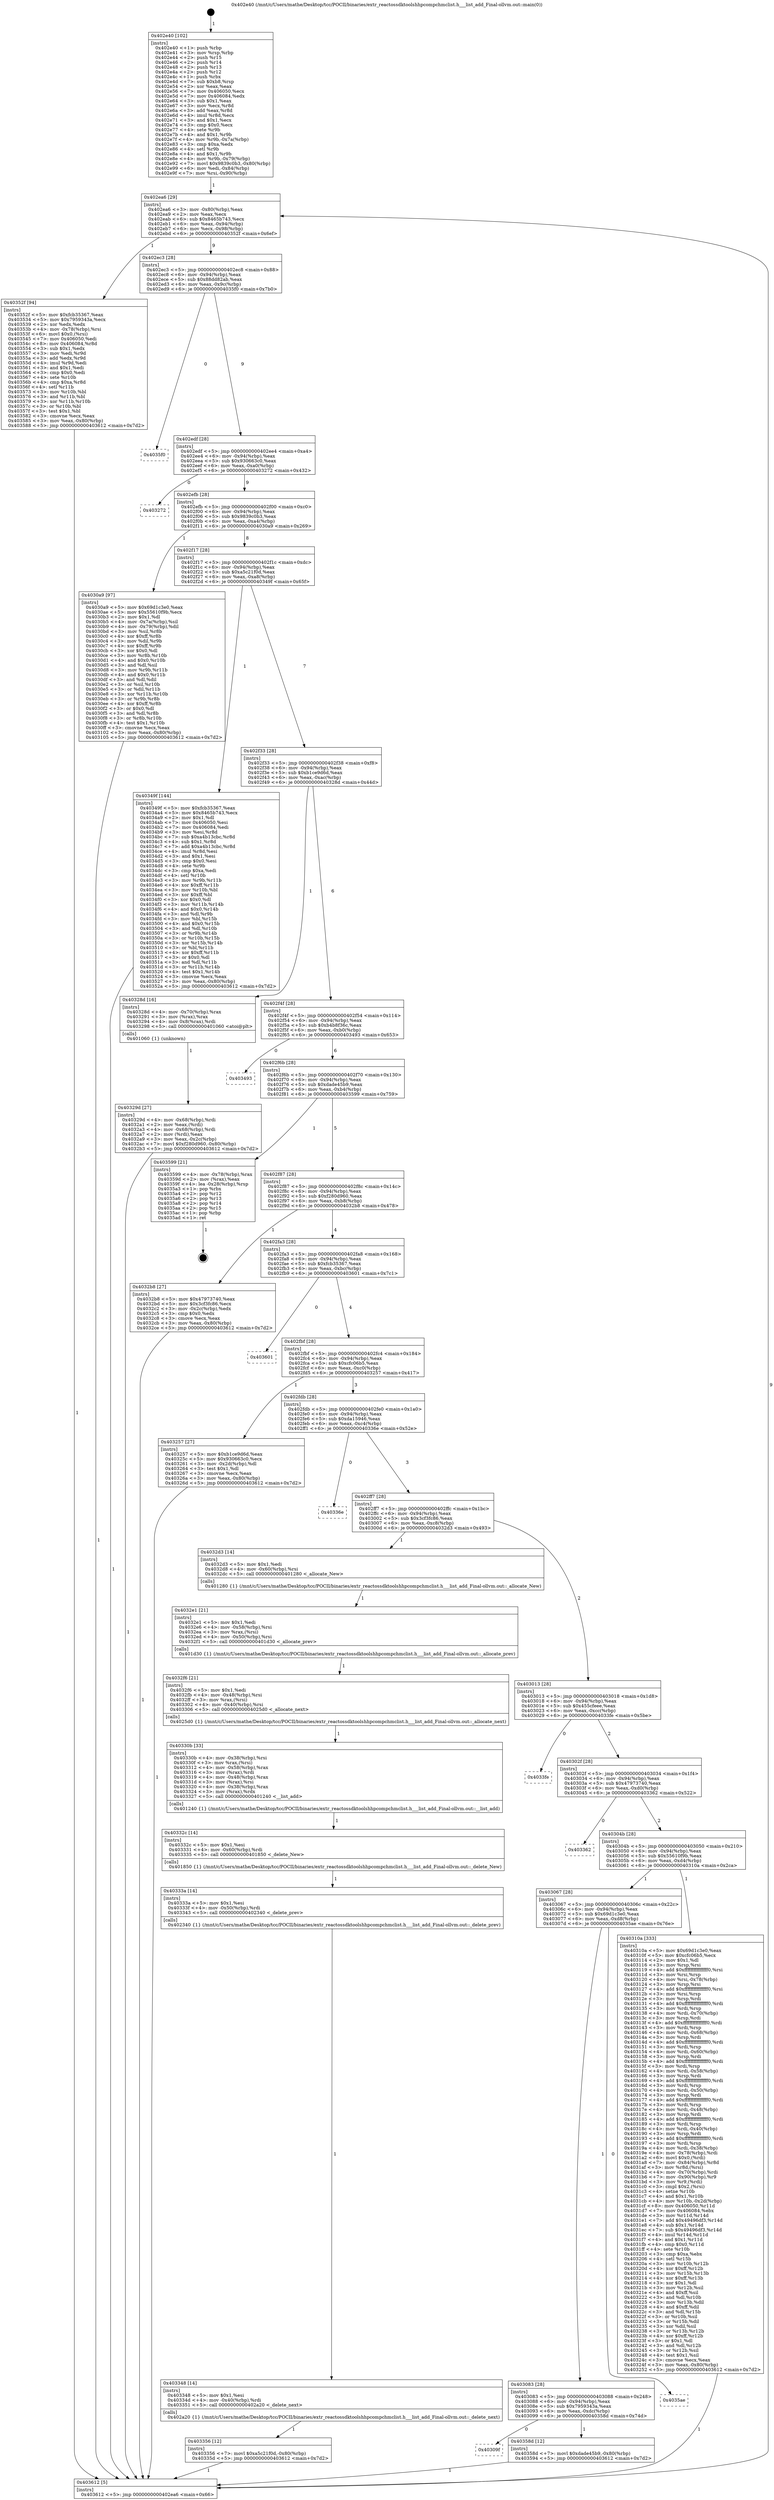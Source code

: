 digraph "0x402e40" {
  label = "0x402e40 (/mnt/c/Users/mathe/Desktop/tcc/POCII/binaries/extr_reactossdktoolshhpcompchmclist.h___list_add_Final-ollvm.out::main(0))"
  labelloc = "t"
  node[shape=record]

  Entry [label="",width=0.3,height=0.3,shape=circle,fillcolor=black,style=filled]
  "0x402ea6" [label="{
     0x402ea6 [29]\l
     | [instrs]\l
     &nbsp;&nbsp;0x402ea6 \<+3\>: mov -0x80(%rbp),%eax\l
     &nbsp;&nbsp;0x402ea9 \<+2\>: mov %eax,%ecx\l
     &nbsp;&nbsp;0x402eab \<+6\>: sub $0x8465b743,%ecx\l
     &nbsp;&nbsp;0x402eb1 \<+6\>: mov %eax,-0x94(%rbp)\l
     &nbsp;&nbsp;0x402eb7 \<+6\>: mov %ecx,-0x98(%rbp)\l
     &nbsp;&nbsp;0x402ebd \<+6\>: je 000000000040352f \<main+0x6ef\>\l
  }"]
  "0x40352f" [label="{
     0x40352f [94]\l
     | [instrs]\l
     &nbsp;&nbsp;0x40352f \<+5\>: mov $0xfcb35367,%eax\l
     &nbsp;&nbsp;0x403534 \<+5\>: mov $0x7959343a,%ecx\l
     &nbsp;&nbsp;0x403539 \<+2\>: xor %edx,%edx\l
     &nbsp;&nbsp;0x40353b \<+4\>: mov -0x78(%rbp),%rsi\l
     &nbsp;&nbsp;0x40353f \<+6\>: movl $0x0,(%rsi)\l
     &nbsp;&nbsp;0x403545 \<+7\>: mov 0x406050,%edi\l
     &nbsp;&nbsp;0x40354c \<+8\>: mov 0x406084,%r8d\l
     &nbsp;&nbsp;0x403554 \<+3\>: sub $0x1,%edx\l
     &nbsp;&nbsp;0x403557 \<+3\>: mov %edi,%r9d\l
     &nbsp;&nbsp;0x40355a \<+3\>: add %edx,%r9d\l
     &nbsp;&nbsp;0x40355d \<+4\>: imul %r9d,%edi\l
     &nbsp;&nbsp;0x403561 \<+3\>: and $0x1,%edi\l
     &nbsp;&nbsp;0x403564 \<+3\>: cmp $0x0,%edi\l
     &nbsp;&nbsp;0x403567 \<+4\>: sete %r10b\l
     &nbsp;&nbsp;0x40356b \<+4\>: cmp $0xa,%r8d\l
     &nbsp;&nbsp;0x40356f \<+4\>: setl %r11b\l
     &nbsp;&nbsp;0x403573 \<+3\>: mov %r10b,%bl\l
     &nbsp;&nbsp;0x403576 \<+3\>: and %r11b,%bl\l
     &nbsp;&nbsp;0x403579 \<+3\>: xor %r11b,%r10b\l
     &nbsp;&nbsp;0x40357c \<+3\>: or %r10b,%bl\l
     &nbsp;&nbsp;0x40357f \<+3\>: test $0x1,%bl\l
     &nbsp;&nbsp;0x403582 \<+3\>: cmovne %ecx,%eax\l
     &nbsp;&nbsp;0x403585 \<+3\>: mov %eax,-0x80(%rbp)\l
     &nbsp;&nbsp;0x403588 \<+5\>: jmp 0000000000403612 \<main+0x7d2\>\l
  }"]
  "0x402ec3" [label="{
     0x402ec3 [28]\l
     | [instrs]\l
     &nbsp;&nbsp;0x402ec3 \<+5\>: jmp 0000000000402ec8 \<main+0x88\>\l
     &nbsp;&nbsp;0x402ec8 \<+6\>: mov -0x94(%rbp),%eax\l
     &nbsp;&nbsp;0x402ece \<+5\>: sub $0x88dd82ab,%eax\l
     &nbsp;&nbsp;0x402ed3 \<+6\>: mov %eax,-0x9c(%rbp)\l
     &nbsp;&nbsp;0x402ed9 \<+6\>: je 00000000004035f0 \<main+0x7b0\>\l
  }"]
  Exit [label="",width=0.3,height=0.3,shape=circle,fillcolor=black,style=filled,peripheries=2]
  "0x4035f0" [label="{
     0x4035f0\l
  }", style=dashed]
  "0x402edf" [label="{
     0x402edf [28]\l
     | [instrs]\l
     &nbsp;&nbsp;0x402edf \<+5\>: jmp 0000000000402ee4 \<main+0xa4\>\l
     &nbsp;&nbsp;0x402ee4 \<+6\>: mov -0x94(%rbp),%eax\l
     &nbsp;&nbsp;0x402eea \<+5\>: sub $0x930663c0,%eax\l
     &nbsp;&nbsp;0x402eef \<+6\>: mov %eax,-0xa0(%rbp)\l
     &nbsp;&nbsp;0x402ef5 \<+6\>: je 0000000000403272 \<main+0x432\>\l
  }"]
  "0x40309f" [label="{
     0x40309f\l
  }", style=dashed]
  "0x403272" [label="{
     0x403272\l
  }", style=dashed]
  "0x402efb" [label="{
     0x402efb [28]\l
     | [instrs]\l
     &nbsp;&nbsp;0x402efb \<+5\>: jmp 0000000000402f00 \<main+0xc0\>\l
     &nbsp;&nbsp;0x402f00 \<+6\>: mov -0x94(%rbp),%eax\l
     &nbsp;&nbsp;0x402f06 \<+5\>: sub $0x9839c0b3,%eax\l
     &nbsp;&nbsp;0x402f0b \<+6\>: mov %eax,-0xa4(%rbp)\l
     &nbsp;&nbsp;0x402f11 \<+6\>: je 00000000004030a9 \<main+0x269\>\l
  }"]
  "0x40358d" [label="{
     0x40358d [12]\l
     | [instrs]\l
     &nbsp;&nbsp;0x40358d \<+7\>: movl $0xdade45b9,-0x80(%rbp)\l
     &nbsp;&nbsp;0x403594 \<+5\>: jmp 0000000000403612 \<main+0x7d2\>\l
  }"]
  "0x4030a9" [label="{
     0x4030a9 [97]\l
     | [instrs]\l
     &nbsp;&nbsp;0x4030a9 \<+5\>: mov $0x69d1c3e0,%eax\l
     &nbsp;&nbsp;0x4030ae \<+5\>: mov $0x55610f9b,%ecx\l
     &nbsp;&nbsp;0x4030b3 \<+2\>: mov $0x1,%dl\l
     &nbsp;&nbsp;0x4030b5 \<+4\>: mov -0x7a(%rbp),%sil\l
     &nbsp;&nbsp;0x4030b9 \<+4\>: mov -0x79(%rbp),%dil\l
     &nbsp;&nbsp;0x4030bd \<+3\>: mov %sil,%r8b\l
     &nbsp;&nbsp;0x4030c0 \<+4\>: xor $0xff,%r8b\l
     &nbsp;&nbsp;0x4030c4 \<+3\>: mov %dil,%r9b\l
     &nbsp;&nbsp;0x4030c7 \<+4\>: xor $0xff,%r9b\l
     &nbsp;&nbsp;0x4030cb \<+3\>: xor $0x0,%dl\l
     &nbsp;&nbsp;0x4030ce \<+3\>: mov %r8b,%r10b\l
     &nbsp;&nbsp;0x4030d1 \<+4\>: and $0x0,%r10b\l
     &nbsp;&nbsp;0x4030d5 \<+3\>: and %dl,%sil\l
     &nbsp;&nbsp;0x4030d8 \<+3\>: mov %r9b,%r11b\l
     &nbsp;&nbsp;0x4030db \<+4\>: and $0x0,%r11b\l
     &nbsp;&nbsp;0x4030df \<+3\>: and %dl,%dil\l
     &nbsp;&nbsp;0x4030e2 \<+3\>: or %sil,%r10b\l
     &nbsp;&nbsp;0x4030e5 \<+3\>: or %dil,%r11b\l
     &nbsp;&nbsp;0x4030e8 \<+3\>: xor %r11b,%r10b\l
     &nbsp;&nbsp;0x4030eb \<+3\>: or %r9b,%r8b\l
     &nbsp;&nbsp;0x4030ee \<+4\>: xor $0xff,%r8b\l
     &nbsp;&nbsp;0x4030f2 \<+3\>: or $0x0,%dl\l
     &nbsp;&nbsp;0x4030f5 \<+3\>: and %dl,%r8b\l
     &nbsp;&nbsp;0x4030f8 \<+3\>: or %r8b,%r10b\l
     &nbsp;&nbsp;0x4030fb \<+4\>: test $0x1,%r10b\l
     &nbsp;&nbsp;0x4030ff \<+3\>: cmovne %ecx,%eax\l
     &nbsp;&nbsp;0x403102 \<+3\>: mov %eax,-0x80(%rbp)\l
     &nbsp;&nbsp;0x403105 \<+5\>: jmp 0000000000403612 \<main+0x7d2\>\l
  }"]
  "0x402f17" [label="{
     0x402f17 [28]\l
     | [instrs]\l
     &nbsp;&nbsp;0x402f17 \<+5\>: jmp 0000000000402f1c \<main+0xdc\>\l
     &nbsp;&nbsp;0x402f1c \<+6\>: mov -0x94(%rbp),%eax\l
     &nbsp;&nbsp;0x402f22 \<+5\>: sub $0xa5c21f0d,%eax\l
     &nbsp;&nbsp;0x402f27 \<+6\>: mov %eax,-0xa8(%rbp)\l
     &nbsp;&nbsp;0x402f2d \<+6\>: je 000000000040349f \<main+0x65f\>\l
  }"]
  "0x403612" [label="{
     0x403612 [5]\l
     | [instrs]\l
     &nbsp;&nbsp;0x403612 \<+5\>: jmp 0000000000402ea6 \<main+0x66\>\l
  }"]
  "0x402e40" [label="{
     0x402e40 [102]\l
     | [instrs]\l
     &nbsp;&nbsp;0x402e40 \<+1\>: push %rbp\l
     &nbsp;&nbsp;0x402e41 \<+3\>: mov %rsp,%rbp\l
     &nbsp;&nbsp;0x402e44 \<+2\>: push %r15\l
     &nbsp;&nbsp;0x402e46 \<+2\>: push %r14\l
     &nbsp;&nbsp;0x402e48 \<+2\>: push %r13\l
     &nbsp;&nbsp;0x402e4a \<+2\>: push %r12\l
     &nbsp;&nbsp;0x402e4c \<+1\>: push %rbx\l
     &nbsp;&nbsp;0x402e4d \<+7\>: sub $0xb8,%rsp\l
     &nbsp;&nbsp;0x402e54 \<+2\>: xor %eax,%eax\l
     &nbsp;&nbsp;0x402e56 \<+7\>: mov 0x406050,%ecx\l
     &nbsp;&nbsp;0x402e5d \<+7\>: mov 0x406084,%edx\l
     &nbsp;&nbsp;0x402e64 \<+3\>: sub $0x1,%eax\l
     &nbsp;&nbsp;0x402e67 \<+3\>: mov %ecx,%r8d\l
     &nbsp;&nbsp;0x402e6a \<+3\>: add %eax,%r8d\l
     &nbsp;&nbsp;0x402e6d \<+4\>: imul %r8d,%ecx\l
     &nbsp;&nbsp;0x402e71 \<+3\>: and $0x1,%ecx\l
     &nbsp;&nbsp;0x402e74 \<+3\>: cmp $0x0,%ecx\l
     &nbsp;&nbsp;0x402e77 \<+4\>: sete %r9b\l
     &nbsp;&nbsp;0x402e7b \<+4\>: and $0x1,%r9b\l
     &nbsp;&nbsp;0x402e7f \<+4\>: mov %r9b,-0x7a(%rbp)\l
     &nbsp;&nbsp;0x402e83 \<+3\>: cmp $0xa,%edx\l
     &nbsp;&nbsp;0x402e86 \<+4\>: setl %r9b\l
     &nbsp;&nbsp;0x402e8a \<+4\>: and $0x1,%r9b\l
     &nbsp;&nbsp;0x402e8e \<+4\>: mov %r9b,-0x79(%rbp)\l
     &nbsp;&nbsp;0x402e92 \<+7\>: movl $0x9839c0b3,-0x80(%rbp)\l
     &nbsp;&nbsp;0x402e99 \<+6\>: mov %edi,-0x84(%rbp)\l
     &nbsp;&nbsp;0x402e9f \<+7\>: mov %rsi,-0x90(%rbp)\l
  }"]
  "0x403083" [label="{
     0x403083 [28]\l
     | [instrs]\l
     &nbsp;&nbsp;0x403083 \<+5\>: jmp 0000000000403088 \<main+0x248\>\l
     &nbsp;&nbsp;0x403088 \<+6\>: mov -0x94(%rbp),%eax\l
     &nbsp;&nbsp;0x40308e \<+5\>: sub $0x7959343a,%eax\l
     &nbsp;&nbsp;0x403093 \<+6\>: mov %eax,-0xdc(%rbp)\l
     &nbsp;&nbsp;0x403099 \<+6\>: je 000000000040358d \<main+0x74d\>\l
  }"]
  "0x40349f" [label="{
     0x40349f [144]\l
     | [instrs]\l
     &nbsp;&nbsp;0x40349f \<+5\>: mov $0xfcb35367,%eax\l
     &nbsp;&nbsp;0x4034a4 \<+5\>: mov $0x8465b743,%ecx\l
     &nbsp;&nbsp;0x4034a9 \<+2\>: mov $0x1,%dl\l
     &nbsp;&nbsp;0x4034ab \<+7\>: mov 0x406050,%esi\l
     &nbsp;&nbsp;0x4034b2 \<+7\>: mov 0x406084,%edi\l
     &nbsp;&nbsp;0x4034b9 \<+3\>: mov %esi,%r8d\l
     &nbsp;&nbsp;0x4034bc \<+7\>: sub $0xa4b13cbc,%r8d\l
     &nbsp;&nbsp;0x4034c3 \<+4\>: sub $0x1,%r8d\l
     &nbsp;&nbsp;0x4034c7 \<+7\>: add $0xa4b13cbc,%r8d\l
     &nbsp;&nbsp;0x4034ce \<+4\>: imul %r8d,%esi\l
     &nbsp;&nbsp;0x4034d2 \<+3\>: and $0x1,%esi\l
     &nbsp;&nbsp;0x4034d5 \<+3\>: cmp $0x0,%esi\l
     &nbsp;&nbsp;0x4034d8 \<+4\>: sete %r9b\l
     &nbsp;&nbsp;0x4034dc \<+3\>: cmp $0xa,%edi\l
     &nbsp;&nbsp;0x4034df \<+4\>: setl %r10b\l
     &nbsp;&nbsp;0x4034e3 \<+3\>: mov %r9b,%r11b\l
     &nbsp;&nbsp;0x4034e6 \<+4\>: xor $0xff,%r11b\l
     &nbsp;&nbsp;0x4034ea \<+3\>: mov %r10b,%bl\l
     &nbsp;&nbsp;0x4034ed \<+3\>: xor $0xff,%bl\l
     &nbsp;&nbsp;0x4034f0 \<+3\>: xor $0x0,%dl\l
     &nbsp;&nbsp;0x4034f3 \<+3\>: mov %r11b,%r14b\l
     &nbsp;&nbsp;0x4034f6 \<+4\>: and $0x0,%r14b\l
     &nbsp;&nbsp;0x4034fa \<+3\>: and %dl,%r9b\l
     &nbsp;&nbsp;0x4034fd \<+3\>: mov %bl,%r15b\l
     &nbsp;&nbsp;0x403500 \<+4\>: and $0x0,%r15b\l
     &nbsp;&nbsp;0x403504 \<+3\>: and %dl,%r10b\l
     &nbsp;&nbsp;0x403507 \<+3\>: or %r9b,%r14b\l
     &nbsp;&nbsp;0x40350a \<+3\>: or %r10b,%r15b\l
     &nbsp;&nbsp;0x40350d \<+3\>: xor %r15b,%r14b\l
     &nbsp;&nbsp;0x403510 \<+3\>: or %bl,%r11b\l
     &nbsp;&nbsp;0x403513 \<+4\>: xor $0xff,%r11b\l
     &nbsp;&nbsp;0x403517 \<+3\>: or $0x0,%dl\l
     &nbsp;&nbsp;0x40351a \<+3\>: and %dl,%r11b\l
     &nbsp;&nbsp;0x40351d \<+3\>: or %r11b,%r14b\l
     &nbsp;&nbsp;0x403520 \<+4\>: test $0x1,%r14b\l
     &nbsp;&nbsp;0x403524 \<+3\>: cmovne %ecx,%eax\l
     &nbsp;&nbsp;0x403527 \<+3\>: mov %eax,-0x80(%rbp)\l
     &nbsp;&nbsp;0x40352a \<+5\>: jmp 0000000000403612 \<main+0x7d2\>\l
  }"]
  "0x402f33" [label="{
     0x402f33 [28]\l
     | [instrs]\l
     &nbsp;&nbsp;0x402f33 \<+5\>: jmp 0000000000402f38 \<main+0xf8\>\l
     &nbsp;&nbsp;0x402f38 \<+6\>: mov -0x94(%rbp),%eax\l
     &nbsp;&nbsp;0x402f3e \<+5\>: sub $0xb1ce9d6d,%eax\l
     &nbsp;&nbsp;0x402f43 \<+6\>: mov %eax,-0xac(%rbp)\l
     &nbsp;&nbsp;0x402f49 \<+6\>: je 000000000040328d \<main+0x44d\>\l
  }"]
  "0x4035ae" [label="{
     0x4035ae\l
  }", style=dashed]
  "0x40328d" [label="{
     0x40328d [16]\l
     | [instrs]\l
     &nbsp;&nbsp;0x40328d \<+4\>: mov -0x70(%rbp),%rax\l
     &nbsp;&nbsp;0x403291 \<+3\>: mov (%rax),%rax\l
     &nbsp;&nbsp;0x403294 \<+4\>: mov 0x8(%rax),%rdi\l
     &nbsp;&nbsp;0x403298 \<+5\>: call 0000000000401060 \<atoi@plt\>\l
     | [calls]\l
     &nbsp;&nbsp;0x401060 \{1\} (unknown)\l
  }"]
  "0x402f4f" [label="{
     0x402f4f [28]\l
     | [instrs]\l
     &nbsp;&nbsp;0x402f4f \<+5\>: jmp 0000000000402f54 \<main+0x114\>\l
     &nbsp;&nbsp;0x402f54 \<+6\>: mov -0x94(%rbp),%eax\l
     &nbsp;&nbsp;0x402f5a \<+5\>: sub $0xb4b8f36c,%eax\l
     &nbsp;&nbsp;0x402f5f \<+6\>: mov %eax,-0xb0(%rbp)\l
     &nbsp;&nbsp;0x402f65 \<+6\>: je 0000000000403493 \<main+0x653\>\l
  }"]
  "0x403356" [label="{
     0x403356 [12]\l
     | [instrs]\l
     &nbsp;&nbsp;0x403356 \<+7\>: movl $0xa5c21f0d,-0x80(%rbp)\l
     &nbsp;&nbsp;0x40335d \<+5\>: jmp 0000000000403612 \<main+0x7d2\>\l
  }"]
  "0x403493" [label="{
     0x403493\l
  }", style=dashed]
  "0x402f6b" [label="{
     0x402f6b [28]\l
     | [instrs]\l
     &nbsp;&nbsp;0x402f6b \<+5\>: jmp 0000000000402f70 \<main+0x130\>\l
     &nbsp;&nbsp;0x402f70 \<+6\>: mov -0x94(%rbp),%eax\l
     &nbsp;&nbsp;0x402f76 \<+5\>: sub $0xdade45b9,%eax\l
     &nbsp;&nbsp;0x402f7b \<+6\>: mov %eax,-0xb4(%rbp)\l
     &nbsp;&nbsp;0x402f81 \<+6\>: je 0000000000403599 \<main+0x759\>\l
  }"]
  "0x403348" [label="{
     0x403348 [14]\l
     | [instrs]\l
     &nbsp;&nbsp;0x403348 \<+5\>: mov $0x1,%esi\l
     &nbsp;&nbsp;0x40334d \<+4\>: mov -0x40(%rbp),%rdi\l
     &nbsp;&nbsp;0x403351 \<+5\>: call 0000000000402a20 \<_delete_next\>\l
     | [calls]\l
     &nbsp;&nbsp;0x402a20 \{1\} (/mnt/c/Users/mathe/Desktop/tcc/POCII/binaries/extr_reactossdktoolshhpcompchmclist.h___list_add_Final-ollvm.out::_delete_next)\l
  }"]
  "0x403599" [label="{
     0x403599 [21]\l
     | [instrs]\l
     &nbsp;&nbsp;0x403599 \<+4\>: mov -0x78(%rbp),%rax\l
     &nbsp;&nbsp;0x40359d \<+2\>: mov (%rax),%eax\l
     &nbsp;&nbsp;0x40359f \<+4\>: lea -0x28(%rbp),%rsp\l
     &nbsp;&nbsp;0x4035a3 \<+1\>: pop %rbx\l
     &nbsp;&nbsp;0x4035a4 \<+2\>: pop %r12\l
     &nbsp;&nbsp;0x4035a6 \<+2\>: pop %r13\l
     &nbsp;&nbsp;0x4035a8 \<+2\>: pop %r14\l
     &nbsp;&nbsp;0x4035aa \<+2\>: pop %r15\l
     &nbsp;&nbsp;0x4035ac \<+1\>: pop %rbp\l
     &nbsp;&nbsp;0x4035ad \<+1\>: ret\l
  }"]
  "0x402f87" [label="{
     0x402f87 [28]\l
     | [instrs]\l
     &nbsp;&nbsp;0x402f87 \<+5\>: jmp 0000000000402f8c \<main+0x14c\>\l
     &nbsp;&nbsp;0x402f8c \<+6\>: mov -0x94(%rbp),%eax\l
     &nbsp;&nbsp;0x402f92 \<+5\>: sub $0xf280d960,%eax\l
     &nbsp;&nbsp;0x402f97 \<+6\>: mov %eax,-0xb8(%rbp)\l
     &nbsp;&nbsp;0x402f9d \<+6\>: je 00000000004032b8 \<main+0x478\>\l
  }"]
  "0x40333a" [label="{
     0x40333a [14]\l
     | [instrs]\l
     &nbsp;&nbsp;0x40333a \<+5\>: mov $0x1,%esi\l
     &nbsp;&nbsp;0x40333f \<+4\>: mov -0x50(%rbp),%rdi\l
     &nbsp;&nbsp;0x403343 \<+5\>: call 0000000000402340 \<_delete_prev\>\l
     | [calls]\l
     &nbsp;&nbsp;0x402340 \{1\} (/mnt/c/Users/mathe/Desktop/tcc/POCII/binaries/extr_reactossdktoolshhpcompchmclist.h___list_add_Final-ollvm.out::_delete_prev)\l
  }"]
  "0x4032b8" [label="{
     0x4032b8 [27]\l
     | [instrs]\l
     &nbsp;&nbsp;0x4032b8 \<+5\>: mov $0x47973740,%eax\l
     &nbsp;&nbsp;0x4032bd \<+5\>: mov $0x3cf3fc86,%ecx\l
     &nbsp;&nbsp;0x4032c2 \<+3\>: mov -0x2c(%rbp),%edx\l
     &nbsp;&nbsp;0x4032c5 \<+3\>: cmp $0x0,%edx\l
     &nbsp;&nbsp;0x4032c8 \<+3\>: cmove %ecx,%eax\l
     &nbsp;&nbsp;0x4032cb \<+3\>: mov %eax,-0x80(%rbp)\l
     &nbsp;&nbsp;0x4032ce \<+5\>: jmp 0000000000403612 \<main+0x7d2\>\l
  }"]
  "0x402fa3" [label="{
     0x402fa3 [28]\l
     | [instrs]\l
     &nbsp;&nbsp;0x402fa3 \<+5\>: jmp 0000000000402fa8 \<main+0x168\>\l
     &nbsp;&nbsp;0x402fa8 \<+6\>: mov -0x94(%rbp),%eax\l
     &nbsp;&nbsp;0x402fae \<+5\>: sub $0xfcb35367,%eax\l
     &nbsp;&nbsp;0x402fb3 \<+6\>: mov %eax,-0xbc(%rbp)\l
     &nbsp;&nbsp;0x402fb9 \<+6\>: je 0000000000403601 \<main+0x7c1\>\l
  }"]
  "0x40332c" [label="{
     0x40332c [14]\l
     | [instrs]\l
     &nbsp;&nbsp;0x40332c \<+5\>: mov $0x1,%esi\l
     &nbsp;&nbsp;0x403331 \<+4\>: mov -0x60(%rbp),%rdi\l
     &nbsp;&nbsp;0x403335 \<+5\>: call 0000000000401850 \<_delete_New\>\l
     | [calls]\l
     &nbsp;&nbsp;0x401850 \{1\} (/mnt/c/Users/mathe/Desktop/tcc/POCII/binaries/extr_reactossdktoolshhpcompchmclist.h___list_add_Final-ollvm.out::_delete_New)\l
  }"]
  "0x403601" [label="{
     0x403601\l
  }", style=dashed]
  "0x402fbf" [label="{
     0x402fbf [28]\l
     | [instrs]\l
     &nbsp;&nbsp;0x402fbf \<+5\>: jmp 0000000000402fc4 \<main+0x184\>\l
     &nbsp;&nbsp;0x402fc4 \<+6\>: mov -0x94(%rbp),%eax\l
     &nbsp;&nbsp;0x402fca \<+5\>: sub $0xcfc06b5,%eax\l
     &nbsp;&nbsp;0x402fcf \<+6\>: mov %eax,-0xc0(%rbp)\l
     &nbsp;&nbsp;0x402fd5 \<+6\>: je 0000000000403257 \<main+0x417\>\l
  }"]
  "0x40330b" [label="{
     0x40330b [33]\l
     | [instrs]\l
     &nbsp;&nbsp;0x40330b \<+4\>: mov -0x38(%rbp),%rsi\l
     &nbsp;&nbsp;0x40330f \<+3\>: mov %rax,(%rsi)\l
     &nbsp;&nbsp;0x403312 \<+4\>: mov -0x58(%rbp),%rax\l
     &nbsp;&nbsp;0x403316 \<+3\>: mov (%rax),%rdi\l
     &nbsp;&nbsp;0x403319 \<+4\>: mov -0x48(%rbp),%rax\l
     &nbsp;&nbsp;0x40331d \<+3\>: mov (%rax),%rsi\l
     &nbsp;&nbsp;0x403320 \<+4\>: mov -0x38(%rbp),%rax\l
     &nbsp;&nbsp;0x403324 \<+3\>: mov (%rax),%rdx\l
     &nbsp;&nbsp;0x403327 \<+5\>: call 0000000000401240 \<__list_add\>\l
     | [calls]\l
     &nbsp;&nbsp;0x401240 \{1\} (/mnt/c/Users/mathe/Desktop/tcc/POCII/binaries/extr_reactossdktoolshhpcompchmclist.h___list_add_Final-ollvm.out::__list_add)\l
  }"]
  "0x403257" [label="{
     0x403257 [27]\l
     | [instrs]\l
     &nbsp;&nbsp;0x403257 \<+5\>: mov $0xb1ce9d6d,%eax\l
     &nbsp;&nbsp;0x40325c \<+5\>: mov $0x930663c0,%ecx\l
     &nbsp;&nbsp;0x403261 \<+3\>: mov -0x2d(%rbp),%dl\l
     &nbsp;&nbsp;0x403264 \<+3\>: test $0x1,%dl\l
     &nbsp;&nbsp;0x403267 \<+3\>: cmovne %ecx,%eax\l
     &nbsp;&nbsp;0x40326a \<+3\>: mov %eax,-0x80(%rbp)\l
     &nbsp;&nbsp;0x40326d \<+5\>: jmp 0000000000403612 \<main+0x7d2\>\l
  }"]
  "0x402fdb" [label="{
     0x402fdb [28]\l
     | [instrs]\l
     &nbsp;&nbsp;0x402fdb \<+5\>: jmp 0000000000402fe0 \<main+0x1a0\>\l
     &nbsp;&nbsp;0x402fe0 \<+6\>: mov -0x94(%rbp),%eax\l
     &nbsp;&nbsp;0x402fe6 \<+5\>: sub $0xda15946,%eax\l
     &nbsp;&nbsp;0x402feb \<+6\>: mov %eax,-0xc4(%rbp)\l
     &nbsp;&nbsp;0x402ff1 \<+6\>: je 000000000040336e \<main+0x52e\>\l
  }"]
  "0x4032f6" [label="{
     0x4032f6 [21]\l
     | [instrs]\l
     &nbsp;&nbsp;0x4032f6 \<+5\>: mov $0x1,%edi\l
     &nbsp;&nbsp;0x4032fb \<+4\>: mov -0x48(%rbp),%rsi\l
     &nbsp;&nbsp;0x4032ff \<+3\>: mov %rax,(%rsi)\l
     &nbsp;&nbsp;0x403302 \<+4\>: mov -0x40(%rbp),%rsi\l
     &nbsp;&nbsp;0x403306 \<+5\>: call 00000000004025d0 \<_allocate_next\>\l
     | [calls]\l
     &nbsp;&nbsp;0x4025d0 \{1\} (/mnt/c/Users/mathe/Desktop/tcc/POCII/binaries/extr_reactossdktoolshhpcompchmclist.h___list_add_Final-ollvm.out::_allocate_next)\l
  }"]
  "0x40336e" [label="{
     0x40336e\l
  }", style=dashed]
  "0x402ff7" [label="{
     0x402ff7 [28]\l
     | [instrs]\l
     &nbsp;&nbsp;0x402ff7 \<+5\>: jmp 0000000000402ffc \<main+0x1bc\>\l
     &nbsp;&nbsp;0x402ffc \<+6\>: mov -0x94(%rbp),%eax\l
     &nbsp;&nbsp;0x403002 \<+5\>: sub $0x3cf3fc86,%eax\l
     &nbsp;&nbsp;0x403007 \<+6\>: mov %eax,-0xc8(%rbp)\l
     &nbsp;&nbsp;0x40300d \<+6\>: je 00000000004032d3 \<main+0x493\>\l
  }"]
  "0x4032e1" [label="{
     0x4032e1 [21]\l
     | [instrs]\l
     &nbsp;&nbsp;0x4032e1 \<+5\>: mov $0x1,%edi\l
     &nbsp;&nbsp;0x4032e6 \<+4\>: mov -0x58(%rbp),%rsi\l
     &nbsp;&nbsp;0x4032ea \<+3\>: mov %rax,(%rsi)\l
     &nbsp;&nbsp;0x4032ed \<+4\>: mov -0x50(%rbp),%rsi\l
     &nbsp;&nbsp;0x4032f1 \<+5\>: call 0000000000401d30 \<_allocate_prev\>\l
     | [calls]\l
     &nbsp;&nbsp;0x401d30 \{1\} (/mnt/c/Users/mathe/Desktop/tcc/POCII/binaries/extr_reactossdktoolshhpcompchmclist.h___list_add_Final-ollvm.out::_allocate_prev)\l
  }"]
  "0x4032d3" [label="{
     0x4032d3 [14]\l
     | [instrs]\l
     &nbsp;&nbsp;0x4032d3 \<+5\>: mov $0x1,%edi\l
     &nbsp;&nbsp;0x4032d8 \<+4\>: mov -0x60(%rbp),%rsi\l
     &nbsp;&nbsp;0x4032dc \<+5\>: call 0000000000401280 \<_allocate_New\>\l
     | [calls]\l
     &nbsp;&nbsp;0x401280 \{1\} (/mnt/c/Users/mathe/Desktop/tcc/POCII/binaries/extr_reactossdktoolshhpcompchmclist.h___list_add_Final-ollvm.out::_allocate_New)\l
  }"]
  "0x403013" [label="{
     0x403013 [28]\l
     | [instrs]\l
     &nbsp;&nbsp;0x403013 \<+5\>: jmp 0000000000403018 \<main+0x1d8\>\l
     &nbsp;&nbsp;0x403018 \<+6\>: mov -0x94(%rbp),%eax\l
     &nbsp;&nbsp;0x40301e \<+5\>: sub $0x455cfeee,%eax\l
     &nbsp;&nbsp;0x403023 \<+6\>: mov %eax,-0xcc(%rbp)\l
     &nbsp;&nbsp;0x403029 \<+6\>: je 00000000004033fe \<main+0x5be\>\l
  }"]
  "0x40329d" [label="{
     0x40329d [27]\l
     | [instrs]\l
     &nbsp;&nbsp;0x40329d \<+4\>: mov -0x68(%rbp),%rdi\l
     &nbsp;&nbsp;0x4032a1 \<+2\>: mov %eax,(%rdi)\l
     &nbsp;&nbsp;0x4032a3 \<+4\>: mov -0x68(%rbp),%rdi\l
     &nbsp;&nbsp;0x4032a7 \<+2\>: mov (%rdi),%eax\l
     &nbsp;&nbsp;0x4032a9 \<+3\>: mov %eax,-0x2c(%rbp)\l
     &nbsp;&nbsp;0x4032ac \<+7\>: movl $0xf280d960,-0x80(%rbp)\l
     &nbsp;&nbsp;0x4032b3 \<+5\>: jmp 0000000000403612 \<main+0x7d2\>\l
  }"]
  "0x4033fe" [label="{
     0x4033fe\l
  }", style=dashed]
  "0x40302f" [label="{
     0x40302f [28]\l
     | [instrs]\l
     &nbsp;&nbsp;0x40302f \<+5\>: jmp 0000000000403034 \<main+0x1f4\>\l
     &nbsp;&nbsp;0x403034 \<+6\>: mov -0x94(%rbp),%eax\l
     &nbsp;&nbsp;0x40303a \<+5\>: sub $0x47973740,%eax\l
     &nbsp;&nbsp;0x40303f \<+6\>: mov %eax,-0xd0(%rbp)\l
     &nbsp;&nbsp;0x403045 \<+6\>: je 0000000000403362 \<main+0x522\>\l
  }"]
  "0x403067" [label="{
     0x403067 [28]\l
     | [instrs]\l
     &nbsp;&nbsp;0x403067 \<+5\>: jmp 000000000040306c \<main+0x22c\>\l
     &nbsp;&nbsp;0x40306c \<+6\>: mov -0x94(%rbp),%eax\l
     &nbsp;&nbsp;0x403072 \<+5\>: sub $0x69d1c3e0,%eax\l
     &nbsp;&nbsp;0x403077 \<+6\>: mov %eax,-0xd8(%rbp)\l
     &nbsp;&nbsp;0x40307d \<+6\>: je 00000000004035ae \<main+0x76e\>\l
  }"]
  "0x403362" [label="{
     0x403362\l
  }", style=dashed]
  "0x40304b" [label="{
     0x40304b [28]\l
     | [instrs]\l
     &nbsp;&nbsp;0x40304b \<+5\>: jmp 0000000000403050 \<main+0x210\>\l
     &nbsp;&nbsp;0x403050 \<+6\>: mov -0x94(%rbp),%eax\l
     &nbsp;&nbsp;0x403056 \<+5\>: sub $0x55610f9b,%eax\l
     &nbsp;&nbsp;0x40305b \<+6\>: mov %eax,-0xd4(%rbp)\l
     &nbsp;&nbsp;0x403061 \<+6\>: je 000000000040310a \<main+0x2ca\>\l
  }"]
  "0x40310a" [label="{
     0x40310a [333]\l
     | [instrs]\l
     &nbsp;&nbsp;0x40310a \<+5\>: mov $0x69d1c3e0,%eax\l
     &nbsp;&nbsp;0x40310f \<+5\>: mov $0xcfc06b5,%ecx\l
     &nbsp;&nbsp;0x403114 \<+2\>: mov $0x1,%dl\l
     &nbsp;&nbsp;0x403116 \<+3\>: mov %rsp,%rsi\l
     &nbsp;&nbsp;0x403119 \<+4\>: add $0xfffffffffffffff0,%rsi\l
     &nbsp;&nbsp;0x40311d \<+3\>: mov %rsi,%rsp\l
     &nbsp;&nbsp;0x403120 \<+4\>: mov %rsi,-0x78(%rbp)\l
     &nbsp;&nbsp;0x403124 \<+3\>: mov %rsp,%rsi\l
     &nbsp;&nbsp;0x403127 \<+4\>: add $0xfffffffffffffff0,%rsi\l
     &nbsp;&nbsp;0x40312b \<+3\>: mov %rsi,%rsp\l
     &nbsp;&nbsp;0x40312e \<+3\>: mov %rsp,%rdi\l
     &nbsp;&nbsp;0x403131 \<+4\>: add $0xfffffffffffffff0,%rdi\l
     &nbsp;&nbsp;0x403135 \<+3\>: mov %rdi,%rsp\l
     &nbsp;&nbsp;0x403138 \<+4\>: mov %rdi,-0x70(%rbp)\l
     &nbsp;&nbsp;0x40313c \<+3\>: mov %rsp,%rdi\l
     &nbsp;&nbsp;0x40313f \<+4\>: add $0xfffffffffffffff0,%rdi\l
     &nbsp;&nbsp;0x403143 \<+3\>: mov %rdi,%rsp\l
     &nbsp;&nbsp;0x403146 \<+4\>: mov %rdi,-0x68(%rbp)\l
     &nbsp;&nbsp;0x40314a \<+3\>: mov %rsp,%rdi\l
     &nbsp;&nbsp;0x40314d \<+4\>: add $0xfffffffffffffff0,%rdi\l
     &nbsp;&nbsp;0x403151 \<+3\>: mov %rdi,%rsp\l
     &nbsp;&nbsp;0x403154 \<+4\>: mov %rdi,-0x60(%rbp)\l
     &nbsp;&nbsp;0x403158 \<+3\>: mov %rsp,%rdi\l
     &nbsp;&nbsp;0x40315b \<+4\>: add $0xfffffffffffffff0,%rdi\l
     &nbsp;&nbsp;0x40315f \<+3\>: mov %rdi,%rsp\l
     &nbsp;&nbsp;0x403162 \<+4\>: mov %rdi,-0x58(%rbp)\l
     &nbsp;&nbsp;0x403166 \<+3\>: mov %rsp,%rdi\l
     &nbsp;&nbsp;0x403169 \<+4\>: add $0xfffffffffffffff0,%rdi\l
     &nbsp;&nbsp;0x40316d \<+3\>: mov %rdi,%rsp\l
     &nbsp;&nbsp;0x403170 \<+4\>: mov %rdi,-0x50(%rbp)\l
     &nbsp;&nbsp;0x403174 \<+3\>: mov %rsp,%rdi\l
     &nbsp;&nbsp;0x403177 \<+4\>: add $0xfffffffffffffff0,%rdi\l
     &nbsp;&nbsp;0x40317b \<+3\>: mov %rdi,%rsp\l
     &nbsp;&nbsp;0x40317e \<+4\>: mov %rdi,-0x48(%rbp)\l
     &nbsp;&nbsp;0x403182 \<+3\>: mov %rsp,%rdi\l
     &nbsp;&nbsp;0x403185 \<+4\>: add $0xfffffffffffffff0,%rdi\l
     &nbsp;&nbsp;0x403189 \<+3\>: mov %rdi,%rsp\l
     &nbsp;&nbsp;0x40318c \<+4\>: mov %rdi,-0x40(%rbp)\l
     &nbsp;&nbsp;0x403190 \<+3\>: mov %rsp,%rdi\l
     &nbsp;&nbsp;0x403193 \<+4\>: add $0xfffffffffffffff0,%rdi\l
     &nbsp;&nbsp;0x403197 \<+3\>: mov %rdi,%rsp\l
     &nbsp;&nbsp;0x40319a \<+4\>: mov %rdi,-0x38(%rbp)\l
     &nbsp;&nbsp;0x40319e \<+4\>: mov -0x78(%rbp),%rdi\l
     &nbsp;&nbsp;0x4031a2 \<+6\>: movl $0x0,(%rdi)\l
     &nbsp;&nbsp;0x4031a8 \<+7\>: mov -0x84(%rbp),%r8d\l
     &nbsp;&nbsp;0x4031af \<+3\>: mov %r8d,(%rsi)\l
     &nbsp;&nbsp;0x4031b2 \<+4\>: mov -0x70(%rbp),%rdi\l
     &nbsp;&nbsp;0x4031b6 \<+7\>: mov -0x90(%rbp),%r9\l
     &nbsp;&nbsp;0x4031bd \<+3\>: mov %r9,(%rdi)\l
     &nbsp;&nbsp;0x4031c0 \<+3\>: cmpl $0x2,(%rsi)\l
     &nbsp;&nbsp;0x4031c3 \<+4\>: setne %r10b\l
     &nbsp;&nbsp;0x4031c7 \<+4\>: and $0x1,%r10b\l
     &nbsp;&nbsp;0x4031cb \<+4\>: mov %r10b,-0x2d(%rbp)\l
     &nbsp;&nbsp;0x4031cf \<+8\>: mov 0x406050,%r11d\l
     &nbsp;&nbsp;0x4031d7 \<+7\>: mov 0x406084,%ebx\l
     &nbsp;&nbsp;0x4031de \<+3\>: mov %r11d,%r14d\l
     &nbsp;&nbsp;0x4031e1 \<+7\>: add $0x49496df3,%r14d\l
     &nbsp;&nbsp;0x4031e8 \<+4\>: sub $0x1,%r14d\l
     &nbsp;&nbsp;0x4031ec \<+7\>: sub $0x49496df3,%r14d\l
     &nbsp;&nbsp;0x4031f3 \<+4\>: imul %r14d,%r11d\l
     &nbsp;&nbsp;0x4031f7 \<+4\>: and $0x1,%r11d\l
     &nbsp;&nbsp;0x4031fb \<+4\>: cmp $0x0,%r11d\l
     &nbsp;&nbsp;0x4031ff \<+4\>: sete %r10b\l
     &nbsp;&nbsp;0x403203 \<+3\>: cmp $0xa,%ebx\l
     &nbsp;&nbsp;0x403206 \<+4\>: setl %r15b\l
     &nbsp;&nbsp;0x40320a \<+3\>: mov %r10b,%r12b\l
     &nbsp;&nbsp;0x40320d \<+4\>: xor $0xff,%r12b\l
     &nbsp;&nbsp;0x403211 \<+3\>: mov %r15b,%r13b\l
     &nbsp;&nbsp;0x403214 \<+4\>: xor $0xff,%r13b\l
     &nbsp;&nbsp;0x403218 \<+3\>: xor $0x1,%dl\l
     &nbsp;&nbsp;0x40321b \<+3\>: mov %r12b,%sil\l
     &nbsp;&nbsp;0x40321e \<+4\>: and $0xff,%sil\l
     &nbsp;&nbsp;0x403222 \<+3\>: and %dl,%r10b\l
     &nbsp;&nbsp;0x403225 \<+3\>: mov %r13b,%dil\l
     &nbsp;&nbsp;0x403228 \<+4\>: and $0xff,%dil\l
     &nbsp;&nbsp;0x40322c \<+3\>: and %dl,%r15b\l
     &nbsp;&nbsp;0x40322f \<+3\>: or %r10b,%sil\l
     &nbsp;&nbsp;0x403232 \<+3\>: or %r15b,%dil\l
     &nbsp;&nbsp;0x403235 \<+3\>: xor %dil,%sil\l
     &nbsp;&nbsp;0x403238 \<+3\>: or %r13b,%r12b\l
     &nbsp;&nbsp;0x40323b \<+4\>: xor $0xff,%r12b\l
     &nbsp;&nbsp;0x40323f \<+3\>: or $0x1,%dl\l
     &nbsp;&nbsp;0x403242 \<+3\>: and %dl,%r12b\l
     &nbsp;&nbsp;0x403245 \<+3\>: or %r12b,%sil\l
     &nbsp;&nbsp;0x403248 \<+4\>: test $0x1,%sil\l
     &nbsp;&nbsp;0x40324c \<+3\>: cmovne %ecx,%eax\l
     &nbsp;&nbsp;0x40324f \<+3\>: mov %eax,-0x80(%rbp)\l
     &nbsp;&nbsp;0x403252 \<+5\>: jmp 0000000000403612 \<main+0x7d2\>\l
  }"]
  Entry -> "0x402e40" [label=" 1"]
  "0x402ea6" -> "0x40352f" [label=" 1"]
  "0x402ea6" -> "0x402ec3" [label=" 9"]
  "0x403599" -> Exit [label=" 1"]
  "0x402ec3" -> "0x4035f0" [label=" 0"]
  "0x402ec3" -> "0x402edf" [label=" 9"]
  "0x40358d" -> "0x403612" [label=" 1"]
  "0x402edf" -> "0x403272" [label=" 0"]
  "0x402edf" -> "0x402efb" [label=" 9"]
  "0x403083" -> "0x40309f" [label=" 0"]
  "0x402efb" -> "0x4030a9" [label=" 1"]
  "0x402efb" -> "0x402f17" [label=" 8"]
  "0x4030a9" -> "0x403612" [label=" 1"]
  "0x402e40" -> "0x402ea6" [label=" 1"]
  "0x403612" -> "0x402ea6" [label=" 9"]
  "0x403083" -> "0x40358d" [label=" 1"]
  "0x402f17" -> "0x40349f" [label=" 1"]
  "0x402f17" -> "0x402f33" [label=" 7"]
  "0x403067" -> "0x403083" [label=" 1"]
  "0x402f33" -> "0x40328d" [label=" 1"]
  "0x402f33" -> "0x402f4f" [label=" 6"]
  "0x403067" -> "0x4035ae" [label=" 0"]
  "0x402f4f" -> "0x403493" [label=" 0"]
  "0x402f4f" -> "0x402f6b" [label=" 6"]
  "0x40352f" -> "0x403612" [label=" 1"]
  "0x402f6b" -> "0x403599" [label=" 1"]
  "0x402f6b" -> "0x402f87" [label=" 5"]
  "0x40349f" -> "0x403612" [label=" 1"]
  "0x402f87" -> "0x4032b8" [label=" 1"]
  "0x402f87" -> "0x402fa3" [label=" 4"]
  "0x403356" -> "0x403612" [label=" 1"]
  "0x402fa3" -> "0x403601" [label=" 0"]
  "0x402fa3" -> "0x402fbf" [label=" 4"]
  "0x403348" -> "0x403356" [label=" 1"]
  "0x402fbf" -> "0x403257" [label=" 1"]
  "0x402fbf" -> "0x402fdb" [label=" 3"]
  "0x40333a" -> "0x403348" [label=" 1"]
  "0x402fdb" -> "0x40336e" [label=" 0"]
  "0x402fdb" -> "0x402ff7" [label=" 3"]
  "0x40332c" -> "0x40333a" [label=" 1"]
  "0x402ff7" -> "0x4032d3" [label=" 1"]
  "0x402ff7" -> "0x403013" [label=" 2"]
  "0x40330b" -> "0x40332c" [label=" 1"]
  "0x403013" -> "0x4033fe" [label=" 0"]
  "0x403013" -> "0x40302f" [label=" 2"]
  "0x4032f6" -> "0x40330b" [label=" 1"]
  "0x40302f" -> "0x403362" [label=" 0"]
  "0x40302f" -> "0x40304b" [label=" 2"]
  "0x4032d3" -> "0x4032e1" [label=" 1"]
  "0x40304b" -> "0x40310a" [label=" 1"]
  "0x40304b" -> "0x403067" [label=" 1"]
  "0x4032e1" -> "0x4032f6" [label=" 1"]
  "0x40310a" -> "0x403612" [label=" 1"]
  "0x403257" -> "0x403612" [label=" 1"]
  "0x40328d" -> "0x40329d" [label=" 1"]
  "0x40329d" -> "0x403612" [label=" 1"]
  "0x4032b8" -> "0x403612" [label=" 1"]
}
